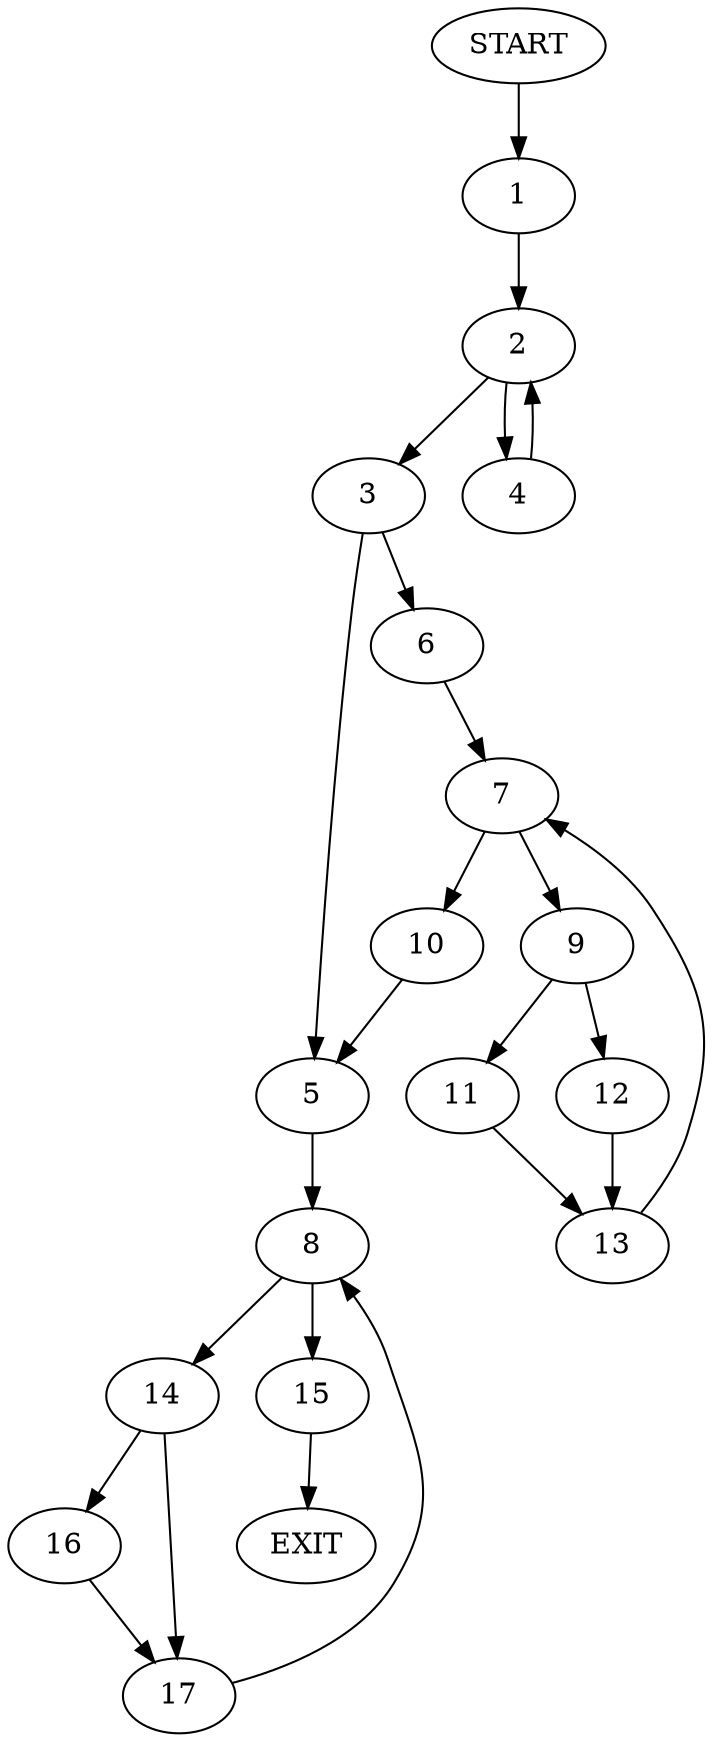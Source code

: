 digraph {
0 [label="START"]
18 [label="EXIT"]
0 -> 1
1 -> 2
2 -> 3
2 -> 4
3 -> 5
3 -> 6
4 -> 2
6 -> 7
5 -> 8
7 -> 9
7 -> 10
10 -> 5
9 -> 11
9 -> 12
11 -> 13
12 -> 13
13 -> 7
8 -> 14
8 -> 15
14 -> 16
14 -> 17
15 -> 18
16 -> 17
17 -> 8
}
